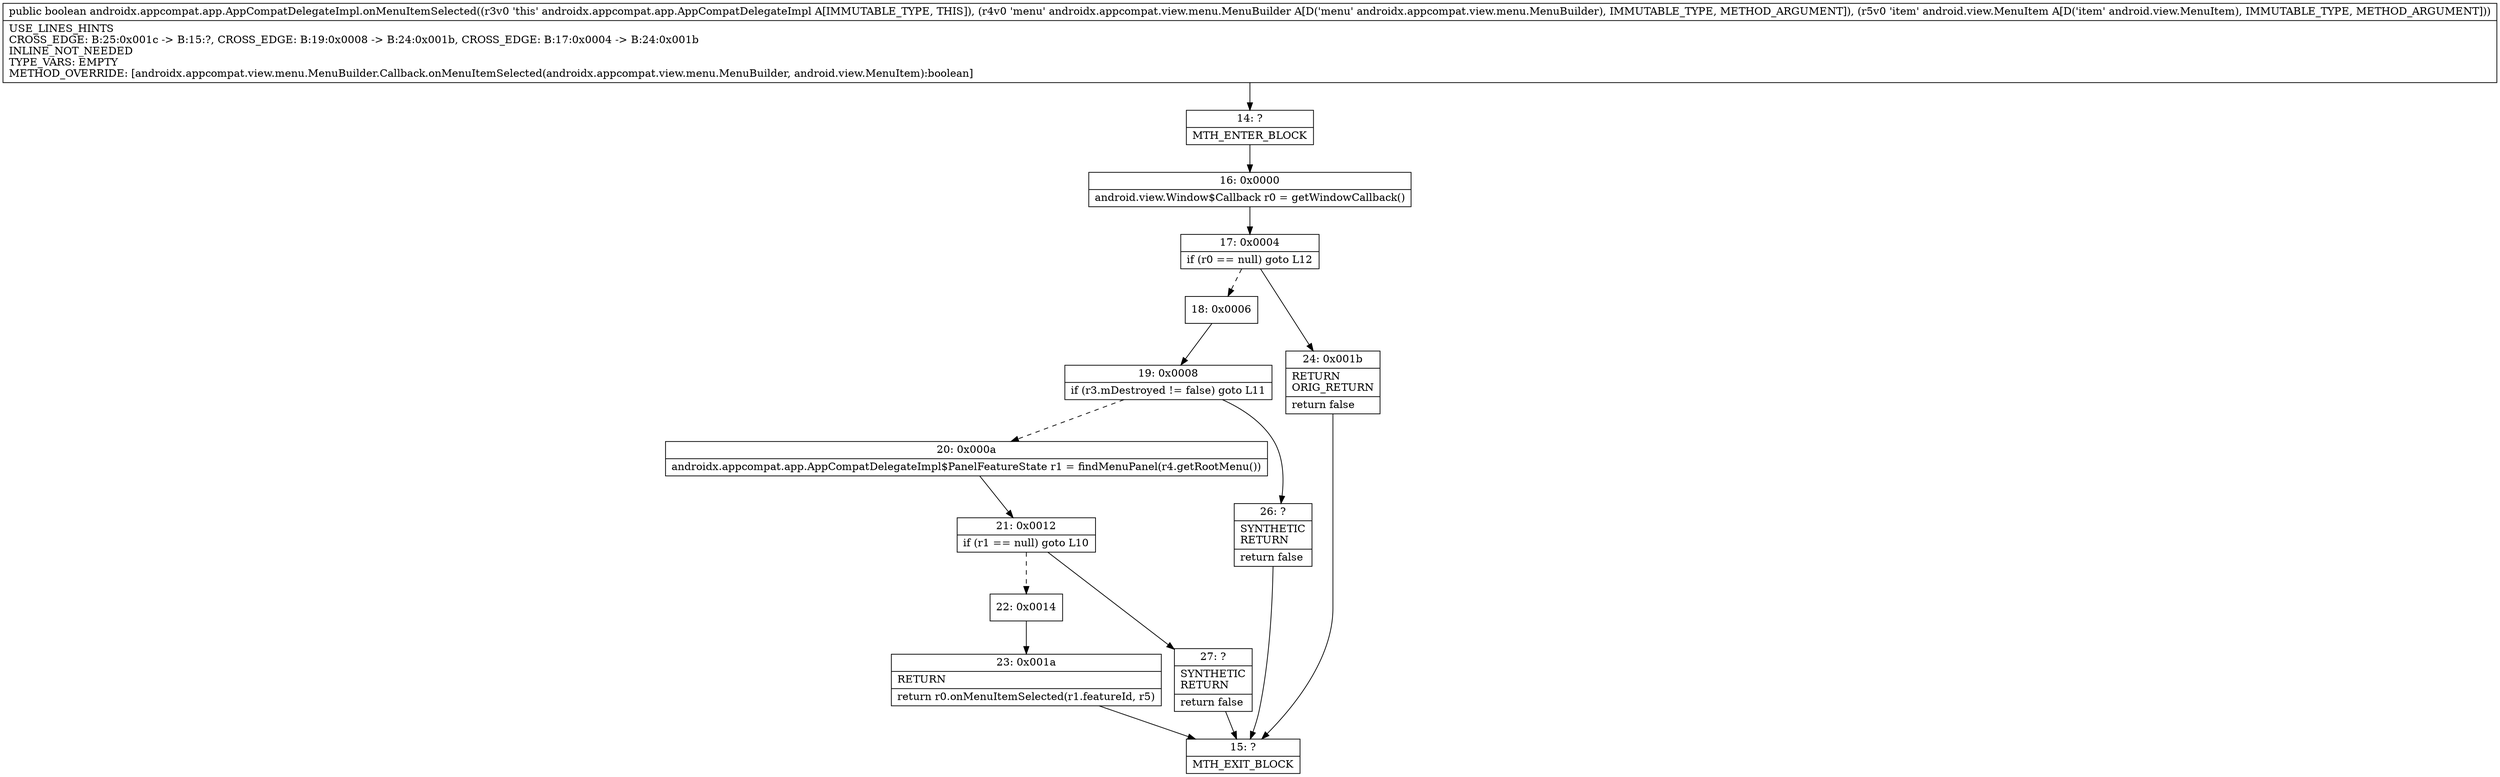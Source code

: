 digraph "CFG forandroidx.appcompat.app.AppCompatDelegateImpl.onMenuItemSelected(Landroidx\/appcompat\/view\/menu\/MenuBuilder;Landroid\/view\/MenuItem;)Z" {
Node_14 [shape=record,label="{14\:\ ?|MTH_ENTER_BLOCK\l}"];
Node_16 [shape=record,label="{16\:\ 0x0000|android.view.Window$Callback r0 = getWindowCallback()\l}"];
Node_17 [shape=record,label="{17\:\ 0x0004|if (r0 == null) goto L12\l}"];
Node_18 [shape=record,label="{18\:\ 0x0006}"];
Node_19 [shape=record,label="{19\:\ 0x0008|if (r3.mDestroyed != false) goto L11\l}"];
Node_20 [shape=record,label="{20\:\ 0x000a|androidx.appcompat.app.AppCompatDelegateImpl$PanelFeatureState r1 = findMenuPanel(r4.getRootMenu())\l}"];
Node_21 [shape=record,label="{21\:\ 0x0012|if (r1 == null) goto L10\l}"];
Node_22 [shape=record,label="{22\:\ 0x0014}"];
Node_23 [shape=record,label="{23\:\ 0x001a|RETURN\l|return r0.onMenuItemSelected(r1.featureId, r5)\l}"];
Node_15 [shape=record,label="{15\:\ ?|MTH_EXIT_BLOCK\l}"];
Node_27 [shape=record,label="{27\:\ ?|SYNTHETIC\lRETURN\l|return false\l}"];
Node_26 [shape=record,label="{26\:\ ?|SYNTHETIC\lRETURN\l|return false\l}"];
Node_24 [shape=record,label="{24\:\ 0x001b|RETURN\lORIG_RETURN\l|return false\l}"];
MethodNode[shape=record,label="{public boolean androidx.appcompat.app.AppCompatDelegateImpl.onMenuItemSelected((r3v0 'this' androidx.appcompat.app.AppCompatDelegateImpl A[IMMUTABLE_TYPE, THIS]), (r4v0 'menu' androidx.appcompat.view.menu.MenuBuilder A[D('menu' androidx.appcompat.view.menu.MenuBuilder), IMMUTABLE_TYPE, METHOD_ARGUMENT]), (r5v0 'item' android.view.MenuItem A[D('item' android.view.MenuItem), IMMUTABLE_TYPE, METHOD_ARGUMENT]))  | USE_LINES_HINTS\lCROSS_EDGE: B:25:0x001c \-\> B:15:?, CROSS_EDGE: B:19:0x0008 \-\> B:24:0x001b, CROSS_EDGE: B:17:0x0004 \-\> B:24:0x001b\lINLINE_NOT_NEEDED\lTYPE_VARS: EMPTY\lMETHOD_OVERRIDE: [androidx.appcompat.view.menu.MenuBuilder.Callback.onMenuItemSelected(androidx.appcompat.view.menu.MenuBuilder, android.view.MenuItem):boolean]\l}"];
MethodNode -> Node_14;Node_14 -> Node_16;
Node_16 -> Node_17;
Node_17 -> Node_18[style=dashed];
Node_17 -> Node_24;
Node_18 -> Node_19;
Node_19 -> Node_20[style=dashed];
Node_19 -> Node_26;
Node_20 -> Node_21;
Node_21 -> Node_22[style=dashed];
Node_21 -> Node_27;
Node_22 -> Node_23;
Node_23 -> Node_15;
Node_27 -> Node_15;
Node_26 -> Node_15;
Node_24 -> Node_15;
}


